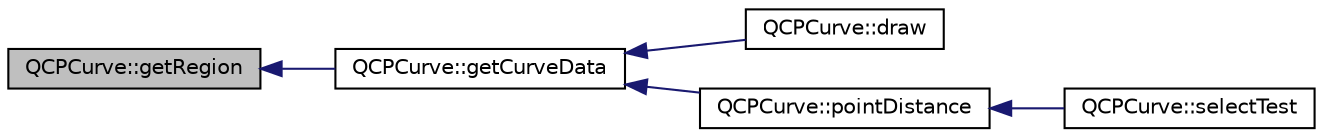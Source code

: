 digraph "QCPCurve::getRegion"
{
  edge [fontname="Helvetica",fontsize="10",labelfontname="Helvetica",labelfontsize="10"];
  node [fontname="Helvetica",fontsize="10",shape=record];
  rankdir="LR";
  Node169 [label="QCPCurve::getRegion",height=0.2,width=0.4,color="black", fillcolor="grey75", style="filled", fontcolor="black"];
  Node169 -> Node170 [dir="back",color="midnightblue",fontsize="10",style="solid",fontname="Helvetica"];
  Node170 [label="QCPCurve::getCurveData",height=0.2,width=0.4,color="black", fillcolor="white", style="filled",URL="$class_q_c_p_curve.html#a3ca9d2c315c643f732cc85e20d18b551"];
  Node170 -> Node171 [dir="back",color="midnightblue",fontsize="10",style="solid",fontname="Helvetica"];
  Node171 [label="QCPCurve::draw",height=0.2,width=0.4,color="black", fillcolor="white", style="filled",URL="$class_q_c_p_curve.html#a2361302d2fc6ec669849bd3bca00c4b2"];
  Node170 -> Node172 [dir="back",color="midnightblue",fontsize="10",style="solid",fontname="Helvetica"];
  Node172 [label="QCPCurve::pointDistance",height=0.2,width=0.4,color="black", fillcolor="white", style="filled",URL="$class_q_c_p_curve.html#adc3ab8051946f9097cdf7c0707ef1a25"];
  Node172 -> Node173 [dir="back",color="midnightblue",fontsize="10",style="solid",fontname="Helvetica"];
  Node173 [label="QCPCurve::selectTest",height=0.2,width=0.4,color="black", fillcolor="white", style="filled",URL="$class_q_c_p_curve.html#a87a9fb34a2a48dcae4c1245ada235e7d"];
}
